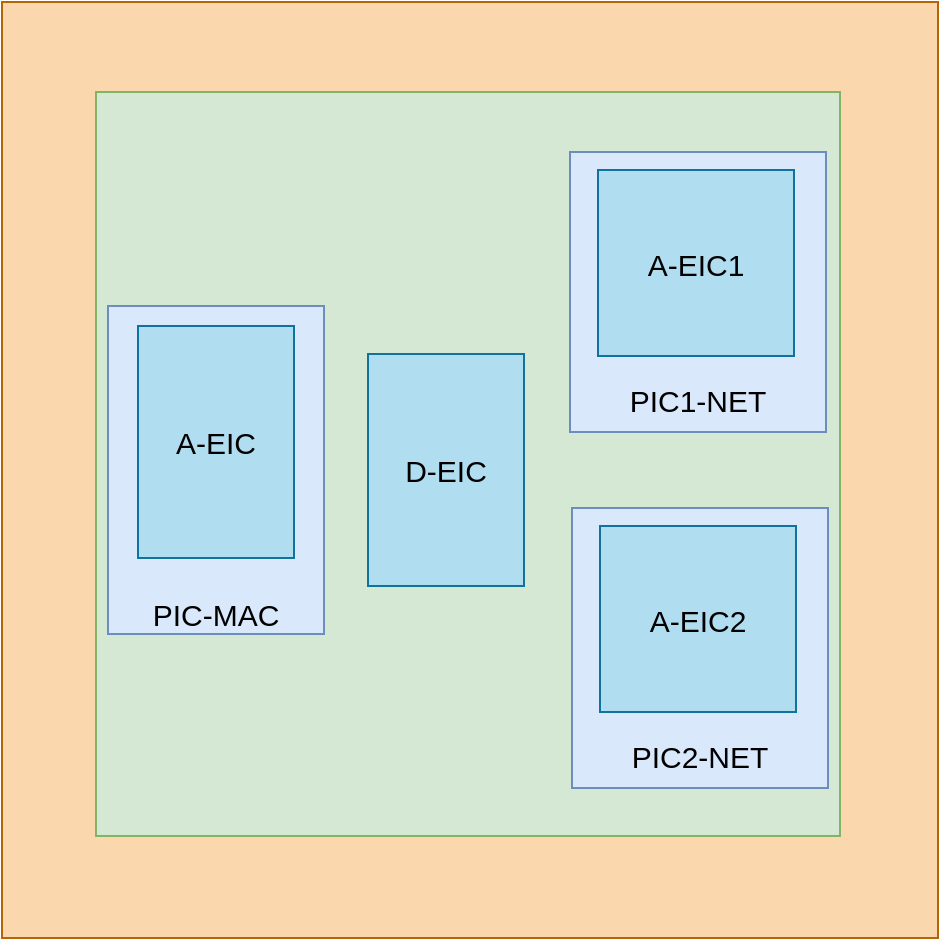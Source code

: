 <mxfile version="14.7.5" type="github">
  <diagram id="5wl_F4BXtGGc8KKAU3A9" name="Page-1">
    <mxGraphModel dx="1176" dy="722" grid="1" gridSize="1" guides="1" tooltips="1" connect="1" arrows="1" fold="1" page="1" pageScale="1" pageWidth="850" pageHeight="1100" math="0" shadow="0">
      <root>
        <mxCell id="0" />
        <mxCell id="1" parent="0" />
        <mxCell id="O0hRT9Uv4mfkEZLhKqkv-10" value="" style="whiteSpace=wrap;html=1;aspect=fixed;fillColor=#fad7ac;strokeColor=#b46504;" vertex="1" parent="1">
          <mxGeometry x="169" y="86" width="468" height="468" as="geometry" />
        </mxCell>
        <mxCell id="O0hRT9Uv4mfkEZLhKqkv-11" value="" style="whiteSpace=wrap;html=1;aspect=fixed;fillColor=#d5e8d4;strokeColor=#82b366;" vertex="1" parent="1">
          <mxGeometry x="216" y="131" width="372" height="372" as="geometry" />
        </mxCell>
        <mxCell id="O0hRT9Uv4mfkEZLhKqkv-13" value="&lt;font style=&quot;font-size: 15px&quot;&gt;&lt;br&gt;&lt;br&gt;&lt;br&gt;&lt;br&gt;&lt;br&gt;&lt;br&gt;PIC2-NET&lt;/font&gt;" style="rounded=0;whiteSpace=wrap;html=1;fillColor=#dae8fc;strokeColor=#6c8ebf;" vertex="1" parent="1">
          <mxGeometry x="454" y="339" width="128" height="140" as="geometry" />
        </mxCell>
        <mxCell id="O0hRT9Uv4mfkEZLhKqkv-12" value="&lt;font style=&quot;font-size: 15px&quot;&gt;A-EIC2&lt;/font&gt;" style="rounded=0;whiteSpace=wrap;html=1;strokeColor=#10739e;fillColor=#b1ddf0;" vertex="1" parent="1">
          <mxGeometry x="468" y="348" width="98" height="93" as="geometry" />
        </mxCell>
        <mxCell id="O0hRT9Uv4mfkEZLhKqkv-4" value="&lt;font style=&quot;font-size: 15px&quot;&gt;&lt;br&gt;&lt;br&gt;&lt;br&gt;&lt;br&gt;&lt;br&gt;&lt;br&gt;&lt;br&gt;&lt;br&gt;PIC-MAC&lt;/font&gt;" style="rounded=0;whiteSpace=wrap;html=1;fillColor=#dae8fc;strokeColor=#6c8ebf;" vertex="1" parent="1">
          <mxGeometry x="222" y="238" width="108" height="164" as="geometry" />
        </mxCell>
        <mxCell id="O0hRT9Uv4mfkEZLhKqkv-3" value="&lt;font style=&quot;font-size: 15px&quot;&gt;A-EIC&lt;/font&gt;" style="rounded=0;whiteSpace=wrap;html=1;strokeColor=#10739e;fillColor=#b1ddf0;" vertex="1" parent="1">
          <mxGeometry x="237" y="248" width="78" height="116" as="geometry" />
        </mxCell>
        <mxCell id="O0hRT9Uv4mfkEZLhKqkv-5" value="&lt;font style=&quot;font-size: 15px&quot;&gt;D-EIC&lt;/font&gt;" style="rounded=0;whiteSpace=wrap;html=1;strokeColor=#10739e;fillColor=#b1ddf0;" vertex="1" parent="1">
          <mxGeometry x="352" y="262" width="78" height="116" as="geometry" />
        </mxCell>
        <mxCell id="O0hRT9Uv4mfkEZLhKqkv-7" value="&lt;font style=&quot;font-size: 15px&quot;&gt;&lt;br&gt;&lt;br&gt;&lt;br&gt;&lt;br&gt;&lt;br&gt;&lt;br&gt;PIC1-NET&lt;/font&gt;" style="rounded=0;whiteSpace=wrap;html=1;fillColor=#dae8fc;strokeColor=#6c8ebf;" vertex="1" parent="1">
          <mxGeometry x="453" y="161" width="128" height="140" as="geometry" />
        </mxCell>
        <mxCell id="O0hRT9Uv4mfkEZLhKqkv-6" value="&lt;font style=&quot;font-size: 15px&quot;&gt;A-EIC1&lt;/font&gt;" style="rounded=0;whiteSpace=wrap;html=1;strokeColor=#10739e;fillColor=#b1ddf0;" vertex="1" parent="1">
          <mxGeometry x="467" y="170" width="98" height="93" as="geometry" />
        </mxCell>
      </root>
    </mxGraphModel>
  </diagram>
</mxfile>
